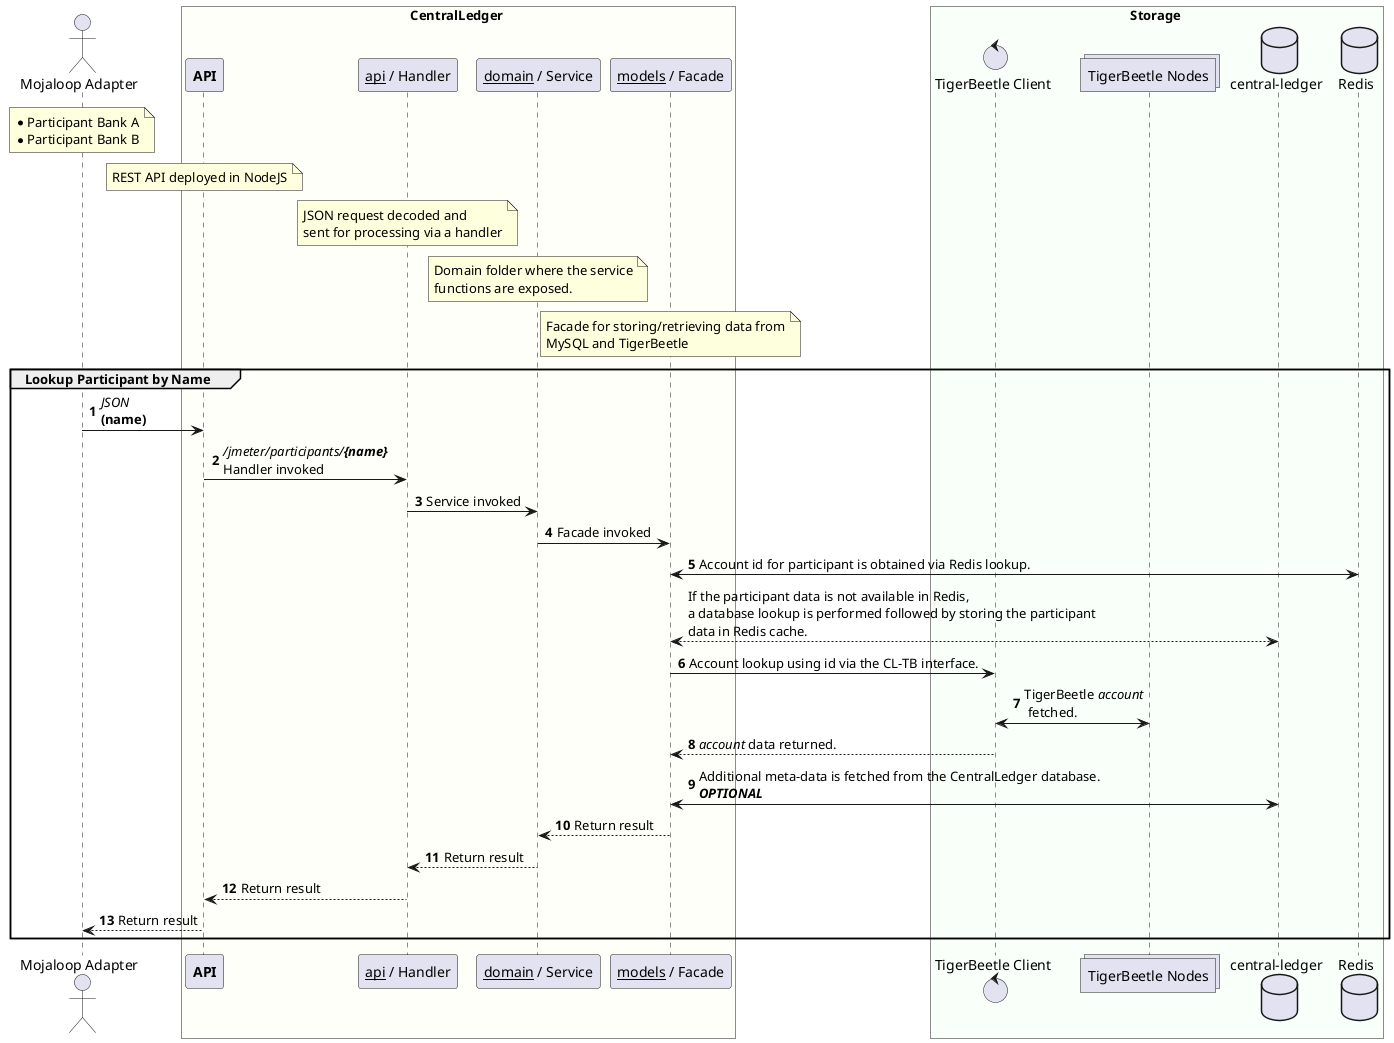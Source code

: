 @startuml

actor "Mojaloop Adapter" as dfsp
note over dfsp
    * Participant Bank A
    * Participant Bank B
end note

box CentralLedger #FFFFF9
    participant "**API**" as cl_api
    participant "__api__ / Handler" as cl_handler
    participant "__domain__ / Service" as cl_domain
    participant "__models__ / Facade" as cl_facade

    note over cl_api
        REST API deployed in NodeJS
    end note

    note over cl_handler
        JSON request decoded and
        sent for processing via a handler
    end note

    note over cl_domain
        Domain folder where the service
        functions are exposed.
    end note

    note over cl_facade
        Facade for storing/retrieving data from
        MySQL and TigerBeetle
    end note
end box

box Storage #F9FFF9
    control "TigerBeetle Client" as tb_client
    collections "TigerBeetle Nodes" as tb_nodes
    database "central-ledger" as cl_db
    database "Redis" as redis_cache
end box

autonumber
group Lookup Participant by Name
    dfsp -> cl_api : //JSON// \n**(name)**
    cl_api -> cl_handler : ///jmeter/participants/**{name}**// \nHandler invoked
    cl_handler -> cl_domain : Service invoked
    cl_domain -> cl_facade : Facade invoked
    cl_facade <-> redis_cache : Account id for participant is obtained via Redis lookup.
    autonumber stop
    cl_facade <--> cl_db : If the participant data is not available in Redis, \na database lookup is performed followed by storing the participant\ndata in Redis cache.
    autonumber resume
    cl_facade -> tb_client : Account lookup using id via the CL-TB interface.
    tb_client <-> tb_nodes : TigerBeetle //account//\n fetched.
    tb_client --> cl_facade : //account// data returned.
    cl_facade <-> cl_db : Additional meta-data is fetched from the CentralLedger database.\n**//OPTIONAL//**
    cl_facade --> cl_domain : Return result
    cl_domain --> cl_handler : Return result
    cl_handler --> cl_api : Return result
    cl_api --> dfsp : Return result
end

@enduml
